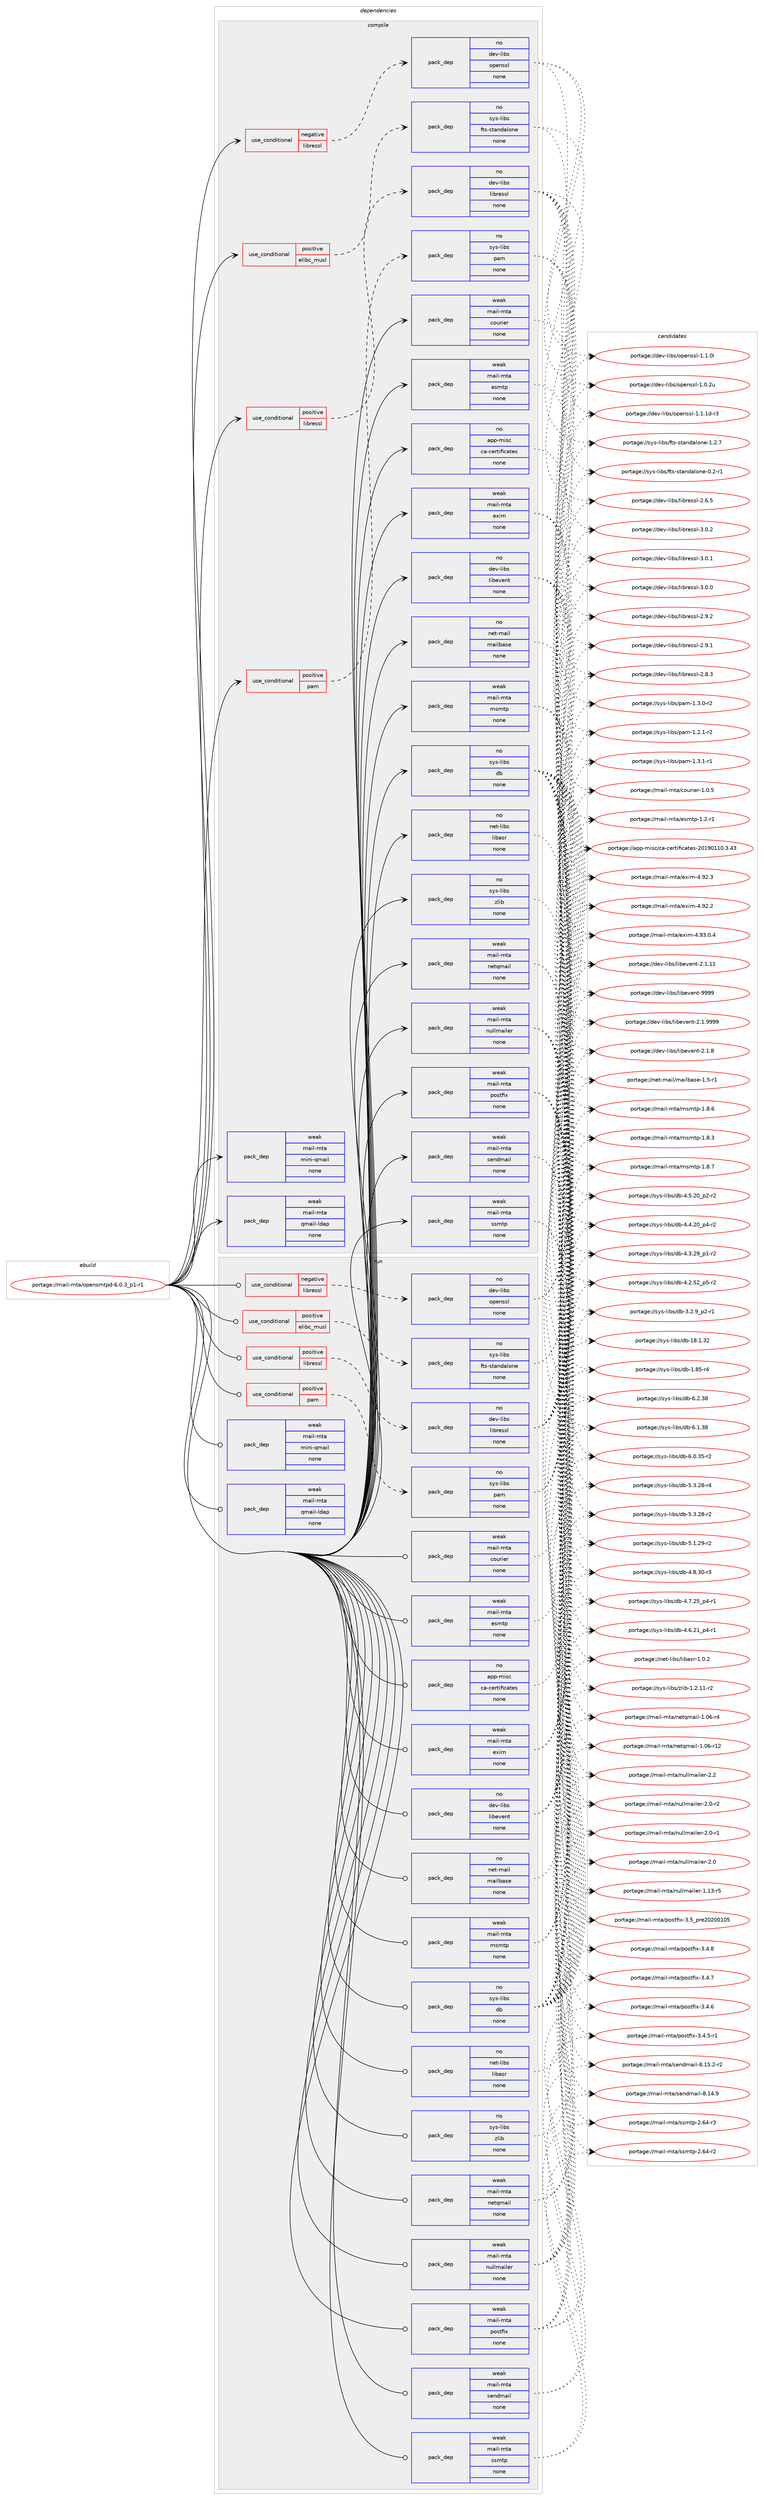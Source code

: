 digraph prolog {

# *************
# Graph options
# *************

newrank=true;
concentrate=true;
compound=true;
graph [rankdir=LR,fontname=Helvetica,fontsize=10,ranksep=1.5];#, ranksep=2.5, nodesep=0.2];
edge  [arrowhead=vee];
node  [fontname=Helvetica,fontsize=10];

# **********
# The ebuild
# **********

subgraph cluster_leftcol {
color=gray;
label=<<i>ebuild</i>>;
id [label="portage://mail-mta/opensmtpd-6.0.3_p1-r1", color=red, width=4, href="../mail-mta/opensmtpd-6.0.3_p1-r1.svg"];
}

# ****************
# The dependencies
# ****************

subgraph cluster_midcol {
color=gray;
label=<<i>dependencies</i>>;
subgraph cluster_compile {
fillcolor="#eeeeee";
style=filled;
label=<<i>compile</i>>;
subgraph cond52926 {
dependency231772 [label=<<TABLE BORDER="0" CELLBORDER="1" CELLSPACING="0" CELLPADDING="4"><TR><TD ROWSPAN="3" CELLPADDING="10">use_conditional</TD></TR><TR><TD>negative</TD></TR><TR><TD>libressl</TD></TR></TABLE>>, shape=none, color=red];
subgraph pack175299 {
dependency231773 [label=<<TABLE BORDER="0" CELLBORDER="1" CELLSPACING="0" CELLPADDING="4" WIDTH="220"><TR><TD ROWSPAN="6" CELLPADDING="30">pack_dep</TD></TR><TR><TD WIDTH="110">no</TD></TR><TR><TD>dev-libs</TD></TR><TR><TD>openssl</TD></TR><TR><TD>none</TD></TR><TR><TD></TD></TR></TABLE>>, shape=none, color=blue];
}
dependency231772:e -> dependency231773:w [weight=20,style="dashed",arrowhead="vee"];
}
id:e -> dependency231772:w [weight=20,style="solid",arrowhead="vee"];
subgraph cond52927 {
dependency231774 [label=<<TABLE BORDER="0" CELLBORDER="1" CELLSPACING="0" CELLPADDING="4"><TR><TD ROWSPAN="3" CELLPADDING="10">use_conditional</TD></TR><TR><TD>positive</TD></TR><TR><TD>elibc_musl</TD></TR></TABLE>>, shape=none, color=red];
subgraph pack175300 {
dependency231775 [label=<<TABLE BORDER="0" CELLBORDER="1" CELLSPACING="0" CELLPADDING="4" WIDTH="220"><TR><TD ROWSPAN="6" CELLPADDING="30">pack_dep</TD></TR><TR><TD WIDTH="110">no</TD></TR><TR><TD>sys-libs</TD></TR><TR><TD>fts-standalone</TD></TR><TR><TD>none</TD></TR><TR><TD></TD></TR></TABLE>>, shape=none, color=blue];
}
dependency231774:e -> dependency231775:w [weight=20,style="dashed",arrowhead="vee"];
}
id:e -> dependency231774:w [weight=20,style="solid",arrowhead="vee"];
subgraph cond52928 {
dependency231776 [label=<<TABLE BORDER="0" CELLBORDER="1" CELLSPACING="0" CELLPADDING="4"><TR><TD ROWSPAN="3" CELLPADDING="10">use_conditional</TD></TR><TR><TD>positive</TD></TR><TR><TD>libressl</TD></TR></TABLE>>, shape=none, color=red];
subgraph pack175301 {
dependency231777 [label=<<TABLE BORDER="0" CELLBORDER="1" CELLSPACING="0" CELLPADDING="4" WIDTH="220"><TR><TD ROWSPAN="6" CELLPADDING="30">pack_dep</TD></TR><TR><TD WIDTH="110">no</TD></TR><TR><TD>dev-libs</TD></TR><TR><TD>libressl</TD></TR><TR><TD>none</TD></TR><TR><TD></TD></TR></TABLE>>, shape=none, color=blue];
}
dependency231776:e -> dependency231777:w [weight=20,style="dashed",arrowhead="vee"];
}
id:e -> dependency231776:w [weight=20,style="solid",arrowhead="vee"];
subgraph cond52929 {
dependency231778 [label=<<TABLE BORDER="0" CELLBORDER="1" CELLSPACING="0" CELLPADDING="4"><TR><TD ROWSPAN="3" CELLPADDING="10">use_conditional</TD></TR><TR><TD>positive</TD></TR><TR><TD>pam</TD></TR></TABLE>>, shape=none, color=red];
subgraph pack175302 {
dependency231779 [label=<<TABLE BORDER="0" CELLBORDER="1" CELLSPACING="0" CELLPADDING="4" WIDTH="220"><TR><TD ROWSPAN="6" CELLPADDING="30">pack_dep</TD></TR><TR><TD WIDTH="110">no</TD></TR><TR><TD>sys-libs</TD></TR><TR><TD>pam</TD></TR><TR><TD>none</TD></TR><TR><TD></TD></TR></TABLE>>, shape=none, color=blue];
}
dependency231778:e -> dependency231779:w [weight=20,style="dashed",arrowhead="vee"];
}
id:e -> dependency231778:w [weight=20,style="solid",arrowhead="vee"];
subgraph pack175303 {
dependency231780 [label=<<TABLE BORDER="0" CELLBORDER="1" CELLSPACING="0" CELLPADDING="4" WIDTH="220"><TR><TD ROWSPAN="6" CELLPADDING="30">pack_dep</TD></TR><TR><TD WIDTH="110">no</TD></TR><TR><TD>app-misc</TD></TR><TR><TD>ca-certificates</TD></TR><TR><TD>none</TD></TR><TR><TD></TD></TR></TABLE>>, shape=none, color=blue];
}
id:e -> dependency231780:w [weight=20,style="solid",arrowhead="vee"];
subgraph pack175304 {
dependency231781 [label=<<TABLE BORDER="0" CELLBORDER="1" CELLSPACING="0" CELLPADDING="4" WIDTH="220"><TR><TD ROWSPAN="6" CELLPADDING="30">pack_dep</TD></TR><TR><TD WIDTH="110">no</TD></TR><TR><TD>dev-libs</TD></TR><TR><TD>libevent</TD></TR><TR><TD>none</TD></TR><TR><TD></TD></TR></TABLE>>, shape=none, color=blue];
}
id:e -> dependency231781:w [weight=20,style="solid",arrowhead="vee"];
subgraph pack175305 {
dependency231782 [label=<<TABLE BORDER="0" CELLBORDER="1" CELLSPACING="0" CELLPADDING="4" WIDTH="220"><TR><TD ROWSPAN="6" CELLPADDING="30">pack_dep</TD></TR><TR><TD WIDTH="110">no</TD></TR><TR><TD>net-libs</TD></TR><TR><TD>libasr</TD></TR><TR><TD>none</TD></TR><TR><TD></TD></TR></TABLE>>, shape=none, color=blue];
}
id:e -> dependency231782:w [weight=20,style="solid",arrowhead="vee"];
subgraph pack175306 {
dependency231783 [label=<<TABLE BORDER="0" CELLBORDER="1" CELLSPACING="0" CELLPADDING="4" WIDTH="220"><TR><TD ROWSPAN="6" CELLPADDING="30">pack_dep</TD></TR><TR><TD WIDTH="110">no</TD></TR><TR><TD>net-mail</TD></TR><TR><TD>mailbase</TD></TR><TR><TD>none</TD></TR><TR><TD></TD></TR></TABLE>>, shape=none, color=blue];
}
id:e -> dependency231783:w [weight=20,style="solid",arrowhead="vee"];
subgraph pack175307 {
dependency231784 [label=<<TABLE BORDER="0" CELLBORDER="1" CELLSPACING="0" CELLPADDING="4" WIDTH="220"><TR><TD ROWSPAN="6" CELLPADDING="30">pack_dep</TD></TR><TR><TD WIDTH="110">no</TD></TR><TR><TD>sys-libs</TD></TR><TR><TD>db</TD></TR><TR><TD>none</TD></TR><TR><TD></TD></TR></TABLE>>, shape=none, color=blue];
}
id:e -> dependency231784:w [weight=20,style="solid",arrowhead="vee"];
subgraph pack175308 {
dependency231785 [label=<<TABLE BORDER="0" CELLBORDER="1" CELLSPACING="0" CELLPADDING="4" WIDTH="220"><TR><TD ROWSPAN="6" CELLPADDING="30">pack_dep</TD></TR><TR><TD WIDTH="110">no</TD></TR><TR><TD>sys-libs</TD></TR><TR><TD>zlib</TD></TR><TR><TD>none</TD></TR><TR><TD></TD></TR></TABLE>>, shape=none, color=blue];
}
id:e -> dependency231785:w [weight=20,style="solid",arrowhead="vee"];
subgraph pack175309 {
dependency231786 [label=<<TABLE BORDER="0" CELLBORDER="1" CELLSPACING="0" CELLPADDING="4" WIDTH="220"><TR><TD ROWSPAN="6" CELLPADDING="30">pack_dep</TD></TR><TR><TD WIDTH="110">weak</TD></TR><TR><TD>mail-mta</TD></TR><TR><TD>courier</TD></TR><TR><TD>none</TD></TR><TR><TD></TD></TR></TABLE>>, shape=none, color=blue];
}
id:e -> dependency231786:w [weight=20,style="solid",arrowhead="vee"];
subgraph pack175310 {
dependency231787 [label=<<TABLE BORDER="0" CELLBORDER="1" CELLSPACING="0" CELLPADDING="4" WIDTH="220"><TR><TD ROWSPAN="6" CELLPADDING="30">pack_dep</TD></TR><TR><TD WIDTH="110">weak</TD></TR><TR><TD>mail-mta</TD></TR><TR><TD>esmtp</TD></TR><TR><TD>none</TD></TR><TR><TD></TD></TR></TABLE>>, shape=none, color=blue];
}
id:e -> dependency231787:w [weight=20,style="solid",arrowhead="vee"];
subgraph pack175311 {
dependency231788 [label=<<TABLE BORDER="0" CELLBORDER="1" CELLSPACING="0" CELLPADDING="4" WIDTH="220"><TR><TD ROWSPAN="6" CELLPADDING="30">pack_dep</TD></TR><TR><TD WIDTH="110">weak</TD></TR><TR><TD>mail-mta</TD></TR><TR><TD>exim</TD></TR><TR><TD>none</TD></TR><TR><TD></TD></TR></TABLE>>, shape=none, color=blue];
}
id:e -> dependency231788:w [weight=20,style="solid",arrowhead="vee"];
subgraph pack175312 {
dependency231789 [label=<<TABLE BORDER="0" CELLBORDER="1" CELLSPACING="0" CELLPADDING="4" WIDTH="220"><TR><TD ROWSPAN="6" CELLPADDING="30">pack_dep</TD></TR><TR><TD WIDTH="110">weak</TD></TR><TR><TD>mail-mta</TD></TR><TR><TD>mini-qmail</TD></TR><TR><TD>none</TD></TR><TR><TD></TD></TR></TABLE>>, shape=none, color=blue];
}
id:e -> dependency231789:w [weight=20,style="solid",arrowhead="vee"];
subgraph pack175313 {
dependency231790 [label=<<TABLE BORDER="0" CELLBORDER="1" CELLSPACING="0" CELLPADDING="4" WIDTH="220"><TR><TD ROWSPAN="6" CELLPADDING="30">pack_dep</TD></TR><TR><TD WIDTH="110">weak</TD></TR><TR><TD>mail-mta</TD></TR><TR><TD>msmtp</TD></TR><TR><TD>none</TD></TR><TR><TD></TD></TR></TABLE>>, shape=none, color=blue];
}
id:e -> dependency231790:w [weight=20,style="solid",arrowhead="vee"];
subgraph pack175314 {
dependency231791 [label=<<TABLE BORDER="0" CELLBORDER="1" CELLSPACING="0" CELLPADDING="4" WIDTH="220"><TR><TD ROWSPAN="6" CELLPADDING="30">pack_dep</TD></TR><TR><TD WIDTH="110">weak</TD></TR><TR><TD>mail-mta</TD></TR><TR><TD>netqmail</TD></TR><TR><TD>none</TD></TR><TR><TD></TD></TR></TABLE>>, shape=none, color=blue];
}
id:e -> dependency231791:w [weight=20,style="solid",arrowhead="vee"];
subgraph pack175315 {
dependency231792 [label=<<TABLE BORDER="0" CELLBORDER="1" CELLSPACING="0" CELLPADDING="4" WIDTH="220"><TR><TD ROWSPAN="6" CELLPADDING="30">pack_dep</TD></TR><TR><TD WIDTH="110">weak</TD></TR><TR><TD>mail-mta</TD></TR><TR><TD>nullmailer</TD></TR><TR><TD>none</TD></TR><TR><TD></TD></TR></TABLE>>, shape=none, color=blue];
}
id:e -> dependency231792:w [weight=20,style="solid",arrowhead="vee"];
subgraph pack175316 {
dependency231793 [label=<<TABLE BORDER="0" CELLBORDER="1" CELLSPACING="0" CELLPADDING="4" WIDTH="220"><TR><TD ROWSPAN="6" CELLPADDING="30">pack_dep</TD></TR><TR><TD WIDTH="110">weak</TD></TR><TR><TD>mail-mta</TD></TR><TR><TD>postfix</TD></TR><TR><TD>none</TD></TR><TR><TD></TD></TR></TABLE>>, shape=none, color=blue];
}
id:e -> dependency231793:w [weight=20,style="solid",arrowhead="vee"];
subgraph pack175317 {
dependency231794 [label=<<TABLE BORDER="0" CELLBORDER="1" CELLSPACING="0" CELLPADDING="4" WIDTH="220"><TR><TD ROWSPAN="6" CELLPADDING="30">pack_dep</TD></TR><TR><TD WIDTH="110">weak</TD></TR><TR><TD>mail-mta</TD></TR><TR><TD>qmail-ldap</TD></TR><TR><TD>none</TD></TR><TR><TD></TD></TR></TABLE>>, shape=none, color=blue];
}
id:e -> dependency231794:w [weight=20,style="solid",arrowhead="vee"];
subgraph pack175318 {
dependency231795 [label=<<TABLE BORDER="0" CELLBORDER="1" CELLSPACING="0" CELLPADDING="4" WIDTH="220"><TR><TD ROWSPAN="6" CELLPADDING="30">pack_dep</TD></TR><TR><TD WIDTH="110">weak</TD></TR><TR><TD>mail-mta</TD></TR><TR><TD>sendmail</TD></TR><TR><TD>none</TD></TR><TR><TD></TD></TR></TABLE>>, shape=none, color=blue];
}
id:e -> dependency231795:w [weight=20,style="solid",arrowhead="vee"];
subgraph pack175319 {
dependency231796 [label=<<TABLE BORDER="0" CELLBORDER="1" CELLSPACING="0" CELLPADDING="4" WIDTH="220"><TR><TD ROWSPAN="6" CELLPADDING="30">pack_dep</TD></TR><TR><TD WIDTH="110">weak</TD></TR><TR><TD>mail-mta</TD></TR><TR><TD>ssmtp</TD></TR><TR><TD>none</TD></TR><TR><TD></TD></TR></TABLE>>, shape=none, color=blue];
}
id:e -> dependency231796:w [weight=20,style="solid",arrowhead="vee"];
}
subgraph cluster_compileandrun {
fillcolor="#eeeeee";
style=filled;
label=<<i>compile and run</i>>;
}
subgraph cluster_run {
fillcolor="#eeeeee";
style=filled;
label=<<i>run</i>>;
subgraph cond52930 {
dependency231797 [label=<<TABLE BORDER="0" CELLBORDER="1" CELLSPACING="0" CELLPADDING="4"><TR><TD ROWSPAN="3" CELLPADDING="10">use_conditional</TD></TR><TR><TD>negative</TD></TR><TR><TD>libressl</TD></TR></TABLE>>, shape=none, color=red];
subgraph pack175320 {
dependency231798 [label=<<TABLE BORDER="0" CELLBORDER="1" CELLSPACING="0" CELLPADDING="4" WIDTH="220"><TR><TD ROWSPAN="6" CELLPADDING="30">pack_dep</TD></TR><TR><TD WIDTH="110">no</TD></TR><TR><TD>dev-libs</TD></TR><TR><TD>openssl</TD></TR><TR><TD>none</TD></TR><TR><TD></TD></TR></TABLE>>, shape=none, color=blue];
}
dependency231797:e -> dependency231798:w [weight=20,style="dashed",arrowhead="vee"];
}
id:e -> dependency231797:w [weight=20,style="solid",arrowhead="odot"];
subgraph cond52931 {
dependency231799 [label=<<TABLE BORDER="0" CELLBORDER="1" CELLSPACING="0" CELLPADDING="4"><TR><TD ROWSPAN="3" CELLPADDING="10">use_conditional</TD></TR><TR><TD>positive</TD></TR><TR><TD>elibc_musl</TD></TR></TABLE>>, shape=none, color=red];
subgraph pack175321 {
dependency231800 [label=<<TABLE BORDER="0" CELLBORDER="1" CELLSPACING="0" CELLPADDING="4" WIDTH="220"><TR><TD ROWSPAN="6" CELLPADDING="30">pack_dep</TD></TR><TR><TD WIDTH="110">no</TD></TR><TR><TD>sys-libs</TD></TR><TR><TD>fts-standalone</TD></TR><TR><TD>none</TD></TR><TR><TD></TD></TR></TABLE>>, shape=none, color=blue];
}
dependency231799:e -> dependency231800:w [weight=20,style="dashed",arrowhead="vee"];
}
id:e -> dependency231799:w [weight=20,style="solid",arrowhead="odot"];
subgraph cond52932 {
dependency231801 [label=<<TABLE BORDER="0" CELLBORDER="1" CELLSPACING="0" CELLPADDING="4"><TR><TD ROWSPAN="3" CELLPADDING="10">use_conditional</TD></TR><TR><TD>positive</TD></TR><TR><TD>libressl</TD></TR></TABLE>>, shape=none, color=red];
subgraph pack175322 {
dependency231802 [label=<<TABLE BORDER="0" CELLBORDER="1" CELLSPACING="0" CELLPADDING="4" WIDTH="220"><TR><TD ROWSPAN="6" CELLPADDING="30">pack_dep</TD></TR><TR><TD WIDTH="110">no</TD></TR><TR><TD>dev-libs</TD></TR><TR><TD>libressl</TD></TR><TR><TD>none</TD></TR><TR><TD></TD></TR></TABLE>>, shape=none, color=blue];
}
dependency231801:e -> dependency231802:w [weight=20,style="dashed",arrowhead="vee"];
}
id:e -> dependency231801:w [weight=20,style="solid",arrowhead="odot"];
subgraph cond52933 {
dependency231803 [label=<<TABLE BORDER="0" CELLBORDER="1" CELLSPACING="0" CELLPADDING="4"><TR><TD ROWSPAN="3" CELLPADDING="10">use_conditional</TD></TR><TR><TD>positive</TD></TR><TR><TD>pam</TD></TR></TABLE>>, shape=none, color=red];
subgraph pack175323 {
dependency231804 [label=<<TABLE BORDER="0" CELLBORDER="1" CELLSPACING="0" CELLPADDING="4" WIDTH="220"><TR><TD ROWSPAN="6" CELLPADDING="30">pack_dep</TD></TR><TR><TD WIDTH="110">no</TD></TR><TR><TD>sys-libs</TD></TR><TR><TD>pam</TD></TR><TR><TD>none</TD></TR><TR><TD></TD></TR></TABLE>>, shape=none, color=blue];
}
dependency231803:e -> dependency231804:w [weight=20,style="dashed",arrowhead="vee"];
}
id:e -> dependency231803:w [weight=20,style="solid",arrowhead="odot"];
subgraph pack175324 {
dependency231805 [label=<<TABLE BORDER="0" CELLBORDER="1" CELLSPACING="0" CELLPADDING="4" WIDTH="220"><TR><TD ROWSPAN="6" CELLPADDING="30">pack_dep</TD></TR><TR><TD WIDTH="110">no</TD></TR><TR><TD>app-misc</TD></TR><TR><TD>ca-certificates</TD></TR><TR><TD>none</TD></TR><TR><TD></TD></TR></TABLE>>, shape=none, color=blue];
}
id:e -> dependency231805:w [weight=20,style="solid",arrowhead="odot"];
subgraph pack175325 {
dependency231806 [label=<<TABLE BORDER="0" CELLBORDER="1" CELLSPACING="0" CELLPADDING="4" WIDTH="220"><TR><TD ROWSPAN="6" CELLPADDING="30">pack_dep</TD></TR><TR><TD WIDTH="110">no</TD></TR><TR><TD>dev-libs</TD></TR><TR><TD>libevent</TD></TR><TR><TD>none</TD></TR><TR><TD></TD></TR></TABLE>>, shape=none, color=blue];
}
id:e -> dependency231806:w [weight=20,style="solid",arrowhead="odot"];
subgraph pack175326 {
dependency231807 [label=<<TABLE BORDER="0" CELLBORDER="1" CELLSPACING="0" CELLPADDING="4" WIDTH="220"><TR><TD ROWSPAN="6" CELLPADDING="30">pack_dep</TD></TR><TR><TD WIDTH="110">no</TD></TR><TR><TD>net-libs</TD></TR><TR><TD>libasr</TD></TR><TR><TD>none</TD></TR><TR><TD></TD></TR></TABLE>>, shape=none, color=blue];
}
id:e -> dependency231807:w [weight=20,style="solid",arrowhead="odot"];
subgraph pack175327 {
dependency231808 [label=<<TABLE BORDER="0" CELLBORDER="1" CELLSPACING="0" CELLPADDING="4" WIDTH="220"><TR><TD ROWSPAN="6" CELLPADDING="30">pack_dep</TD></TR><TR><TD WIDTH="110">no</TD></TR><TR><TD>net-mail</TD></TR><TR><TD>mailbase</TD></TR><TR><TD>none</TD></TR><TR><TD></TD></TR></TABLE>>, shape=none, color=blue];
}
id:e -> dependency231808:w [weight=20,style="solid",arrowhead="odot"];
subgraph pack175328 {
dependency231809 [label=<<TABLE BORDER="0" CELLBORDER="1" CELLSPACING="0" CELLPADDING="4" WIDTH="220"><TR><TD ROWSPAN="6" CELLPADDING="30">pack_dep</TD></TR><TR><TD WIDTH="110">no</TD></TR><TR><TD>sys-libs</TD></TR><TR><TD>db</TD></TR><TR><TD>none</TD></TR><TR><TD></TD></TR></TABLE>>, shape=none, color=blue];
}
id:e -> dependency231809:w [weight=20,style="solid",arrowhead="odot"];
subgraph pack175329 {
dependency231810 [label=<<TABLE BORDER="0" CELLBORDER="1" CELLSPACING="0" CELLPADDING="4" WIDTH="220"><TR><TD ROWSPAN="6" CELLPADDING="30">pack_dep</TD></TR><TR><TD WIDTH="110">no</TD></TR><TR><TD>sys-libs</TD></TR><TR><TD>zlib</TD></TR><TR><TD>none</TD></TR><TR><TD></TD></TR></TABLE>>, shape=none, color=blue];
}
id:e -> dependency231810:w [weight=20,style="solid",arrowhead="odot"];
subgraph pack175330 {
dependency231811 [label=<<TABLE BORDER="0" CELLBORDER="1" CELLSPACING="0" CELLPADDING="4" WIDTH="220"><TR><TD ROWSPAN="6" CELLPADDING="30">pack_dep</TD></TR><TR><TD WIDTH="110">weak</TD></TR><TR><TD>mail-mta</TD></TR><TR><TD>courier</TD></TR><TR><TD>none</TD></TR><TR><TD></TD></TR></TABLE>>, shape=none, color=blue];
}
id:e -> dependency231811:w [weight=20,style="solid",arrowhead="odot"];
subgraph pack175331 {
dependency231812 [label=<<TABLE BORDER="0" CELLBORDER="1" CELLSPACING="0" CELLPADDING="4" WIDTH="220"><TR><TD ROWSPAN="6" CELLPADDING="30">pack_dep</TD></TR><TR><TD WIDTH="110">weak</TD></TR><TR><TD>mail-mta</TD></TR><TR><TD>esmtp</TD></TR><TR><TD>none</TD></TR><TR><TD></TD></TR></TABLE>>, shape=none, color=blue];
}
id:e -> dependency231812:w [weight=20,style="solid",arrowhead="odot"];
subgraph pack175332 {
dependency231813 [label=<<TABLE BORDER="0" CELLBORDER="1" CELLSPACING="0" CELLPADDING="4" WIDTH="220"><TR><TD ROWSPAN="6" CELLPADDING="30">pack_dep</TD></TR><TR><TD WIDTH="110">weak</TD></TR><TR><TD>mail-mta</TD></TR><TR><TD>exim</TD></TR><TR><TD>none</TD></TR><TR><TD></TD></TR></TABLE>>, shape=none, color=blue];
}
id:e -> dependency231813:w [weight=20,style="solid",arrowhead="odot"];
subgraph pack175333 {
dependency231814 [label=<<TABLE BORDER="0" CELLBORDER="1" CELLSPACING="0" CELLPADDING="4" WIDTH="220"><TR><TD ROWSPAN="6" CELLPADDING="30">pack_dep</TD></TR><TR><TD WIDTH="110">weak</TD></TR><TR><TD>mail-mta</TD></TR><TR><TD>mini-qmail</TD></TR><TR><TD>none</TD></TR><TR><TD></TD></TR></TABLE>>, shape=none, color=blue];
}
id:e -> dependency231814:w [weight=20,style="solid",arrowhead="odot"];
subgraph pack175334 {
dependency231815 [label=<<TABLE BORDER="0" CELLBORDER="1" CELLSPACING="0" CELLPADDING="4" WIDTH="220"><TR><TD ROWSPAN="6" CELLPADDING="30">pack_dep</TD></TR><TR><TD WIDTH="110">weak</TD></TR><TR><TD>mail-mta</TD></TR><TR><TD>msmtp</TD></TR><TR><TD>none</TD></TR><TR><TD></TD></TR></TABLE>>, shape=none, color=blue];
}
id:e -> dependency231815:w [weight=20,style="solid",arrowhead="odot"];
subgraph pack175335 {
dependency231816 [label=<<TABLE BORDER="0" CELLBORDER="1" CELLSPACING="0" CELLPADDING="4" WIDTH="220"><TR><TD ROWSPAN="6" CELLPADDING="30">pack_dep</TD></TR><TR><TD WIDTH="110">weak</TD></TR><TR><TD>mail-mta</TD></TR><TR><TD>netqmail</TD></TR><TR><TD>none</TD></TR><TR><TD></TD></TR></TABLE>>, shape=none, color=blue];
}
id:e -> dependency231816:w [weight=20,style="solid",arrowhead="odot"];
subgraph pack175336 {
dependency231817 [label=<<TABLE BORDER="0" CELLBORDER="1" CELLSPACING="0" CELLPADDING="4" WIDTH="220"><TR><TD ROWSPAN="6" CELLPADDING="30">pack_dep</TD></TR><TR><TD WIDTH="110">weak</TD></TR><TR><TD>mail-mta</TD></TR><TR><TD>nullmailer</TD></TR><TR><TD>none</TD></TR><TR><TD></TD></TR></TABLE>>, shape=none, color=blue];
}
id:e -> dependency231817:w [weight=20,style="solid",arrowhead="odot"];
subgraph pack175337 {
dependency231818 [label=<<TABLE BORDER="0" CELLBORDER="1" CELLSPACING="0" CELLPADDING="4" WIDTH="220"><TR><TD ROWSPAN="6" CELLPADDING="30">pack_dep</TD></TR><TR><TD WIDTH="110">weak</TD></TR><TR><TD>mail-mta</TD></TR><TR><TD>postfix</TD></TR><TR><TD>none</TD></TR><TR><TD></TD></TR></TABLE>>, shape=none, color=blue];
}
id:e -> dependency231818:w [weight=20,style="solid",arrowhead="odot"];
subgraph pack175338 {
dependency231819 [label=<<TABLE BORDER="0" CELLBORDER="1" CELLSPACING="0" CELLPADDING="4" WIDTH="220"><TR><TD ROWSPAN="6" CELLPADDING="30">pack_dep</TD></TR><TR><TD WIDTH="110">weak</TD></TR><TR><TD>mail-mta</TD></TR><TR><TD>qmail-ldap</TD></TR><TR><TD>none</TD></TR><TR><TD></TD></TR></TABLE>>, shape=none, color=blue];
}
id:e -> dependency231819:w [weight=20,style="solid",arrowhead="odot"];
subgraph pack175339 {
dependency231820 [label=<<TABLE BORDER="0" CELLBORDER="1" CELLSPACING="0" CELLPADDING="4" WIDTH="220"><TR><TD ROWSPAN="6" CELLPADDING="30">pack_dep</TD></TR><TR><TD WIDTH="110">weak</TD></TR><TR><TD>mail-mta</TD></TR><TR><TD>sendmail</TD></TR><TR><TD>none</TD></TR><TR><TD></TD></TR></TABLE>>, shape=none, color=blue];
}
id:e -> dependency231820:w [weight=20,style="solid",arrowhead="odot"];
subgraph pack175340 {
dependency231821 [label=<<TABLE BORDER="0" CELLBORDER="1" CELLSPACING="0" CELLPADDING="4" WIDTH="220"><TR><TD ROWSPAN="6" CELLPADDING="30">pack_dep</TD></TR><TR><TD WIDTH="110">weak</TD></TR><TR><TD>mail-mta</TD></TR><TR><TD>ssmtp</TD></TR><TR><TD>none</TD></TR><TR><TD></TD></TR></TABLE>>, shape=none, color=blue];
}
id:e -> dependency231821:w [weight=20,style="solid",arrowhead="odot"];
}
}

# **************
# The candidates
# **************

subgraph cluster_choices {
rank=same;
color=gray;
label=<<i>candidates</i>>;

subgraph choice175299 {
color=black;
nodesep=1;
choice1001011184510810598115471111121011101151151084549464946491004511451 [label="portage://dev-libs/openssl-1.1.1d-r3", color=red, width=4,href="../dev-libs/openssl-1.1.1d-r3.svg"];
choice100101118451081059811547111112101110115115108454946494648108 [label="portage://dev-libs/openssl-1.1.0l", color=red, width=4,href="../dev-libs/openssl-1.1.0l.svg"];
choice100101118451081059811547111112101110115115108454946484650117 [label="portage://dev-libs/openssl-1.0.2u", color=red, width=4,href="../dev-libs/openssl-1.0.2u.svg"];
dependency231773:e -> choice1001011184510810598115471111121011101151151084549464946491004511451:w [style=dotted,weight="100"];
dependency231773:e -> choice100101118451081059811547111112101110115115108454946494648108:w [style=dotted,weight="100"];
dependency231773:e -> choice100101118451081059811547111112101110115115108454946484650117:w [style=dotted,weight="100"];
}
subgraph choice175300 {
color=black;
nodesep=1;
choice115121115451081059811547102116115451151169711010097108111110101454946504655 [label="portage://sys-libs/fts-standalone-1.2.7", color=red, width=4,href="../sys-libs/fts-standalone-1.2.7.svg"];
choice115121115451081059811547102116115451151169711010097108111110101454846504511449 [label="portage://sys-libs/fts-standalone-0.2-r1", color=red, width=4,href="../sys-libs/fts-standalone-0.2-r1.svg"];
dependency231775:e -> choice115121115451081059811547102116115451151169711010097108111110101454946504655:w [style=dotted,weight="100"];
dependency231775:e -> choice115121115451081059811547102116115451151169711010097108111110101454846504511449:w [style=dotted,weight="100"];
}
subgraph choice175301 {
color=black;
nodesep=1;
choice10010111845108105981154710810598114101115115108455146484650 [label="portage://dev-libs/libressl-3.0.2", color=red, width=4,href="../dev-libs/libressl-3.0.2.svg"];
choice10010111845108105981154710810598114101115115108455146484649 [label="portage://dev-libs/libressl-3.0.1", color=red, width=4,href="../dev-libs/libressl-3.0.1.svg"];
choice10010111845108105981154710810598114101115115108455146484648 [label="portage://dev-libs/libressl-3.0.0", color=red, width=4,href="../dev-libs/libressl-3.0.0.svg"];
choice10010111845108105981154710810598114101115115108455046574650 [label="portage://dev-libs/libressl-2.9.2", color=red, width=4,href="../dev-libs/libressl-2.9.2.svg"];
choice10010111845108105981154710810598114101115115108455046574649 [label="portage://dev-libs/libressl-2.9.1", color=red, width=4,href="../dev-libs/libressl-2.9.1.svg"];
choice10010111845108105981154710810598114101115115108455046564651 [label="portage://dev-libs/libressl-2.8.3", color=red, width=4,href="../dev-libs/libressl-2.8.3.svg"];
choice10010111845108105981154710810598114101115115108455046544653 [label="portage://dev-libs/libressl-2.6.5", color=red, width=4,href="../dev-libs/libressl-2.6.5.svg"];
dependency231777:e -> choice10010111845108105981154710810598114101115115108455146484650:w [style=dotted,weight="100"];
dependency231777:e -> choice10010111845108105981154710810598114101115115108455146484649:w [style=dotted,weight="100"];
dependency231777:e -> choice10010111845108105981154710810598114101115115108455146484648:w [style=dotted,weight="100"];
dependency231777:e -> choice10010111845108105981154710810598114101115115108455046574650:w [style=dotted,weight="100"];
dependency231777:e -> choice10010111845108105981154710810598114101115115108455046574649:w [style=dotted,weight="100"];
dependency231777:e -> choice10010111845108105981154710810598114101115115108455046564651:w [style=dotted,weight="100"];
dependency231777:e -> choice10010111845108105981154710810598114101115115108455046544653:w [style=dotted,weight="100"];
}
subgraph choice175302 {
color=black;
nodesep=1;
choice115121115451081059811547112971094549465146494511449 [label="portage://sys-libs/pam-1.3.1-r1", color=red, width=4,href="../sys-libs/pam-1.3.1-r1.svg"];
choice115121115451081059811547112971094549465146484511450 [label="portage://sys-libs/pam-1.3.0-r2", color=red, width=4,href="../sys-libs/pam-1.3.0-r2.svg"];
choice115121115451081059811547112971094549465046494511450 [label="portage://sys-libs/pam-1.2.1-r2", color=red, width=4,href="../sys-libs/pam-1.2.1-r2.svg"];
dependency231779:e -> choice115121115451081059811547112971094549465146494511449:w [style=dotted,weight="100"];
dependency231779:e -> choice115121115451081059811547112971094549465146484511450:w [style=dotted,weight="100"];
dependency231779:e -> choice115121115451081059811547112971094549465046494511450:w [style=dotted,weight="100"];
}
subgraph choice175303 {
color=black;
nodesep=1;
choice971121124510910511599479997459910111411610510210599971161011154550484957484949484651465251 [label="portage://app-misc/ca-certificates-20190110.3.43", color=red, width=4,href="../app-misc/ca-certificates-20190110.3.43.svg"];
dependency231780:e -> choice971121124510910511599479997459910111411610510210599971161011154550484957484949484651465251:w [style=dotted,weight="100"];
}
subgraph choice175304 {
color=black;
nodesep=1;
choice100101118451081059811547108105981011181011101164557575757 [label="portage://dev-libs/libevent-9999", color=red, width=4,href="../dev-libs/libevent-9999.svg"];
choice10010111845108105981154710810598101118101110116455046494657575757 [label="portage://dev-libs/libevent-2.1.9999", color=red, width=4,href="../dev-libs/libevent-2.1.9999.svg"];
choice10010111845108105981154710810598101118101110116455046494656 [label="portage://dev-libs/libevent-2.1.8", color=red, width=4,href="../dev-libs/libevent-2.1.8.svg"];
choice1001011184510810598115471081059810111810111011645504649464949 [label="portage://dev-libs/libevent-2.1.11", color=red, width=4,href="../dev-libs/libevent-2.1.11.svg"];
dependency231781:e -> choice100101118451081059811547108105981011181011101164557575757:w [style=dotted,weight="100"];
dependency231781:e -> choice10010111845108105981154710810598101118101110116455046494657575757:w [style=dotted,weight="100"];
dependency231781:e -> choice10010111845108105981154710810598101118101110116455046494656:w [style=dotted,weight="100"];
dependency231781:e -> choice1001011184510810598115471081059810111810111011645504649464949:w [style=dotted,weight="100"];
}
subgraph choice175305 {
color=black;
nodesep=1;
choice1101011164510810598115471081059897115114454946484650 [label="portage://net-libs/libasr-1.0.2", color=red, width=4,href="../net-libs/libasr-1.0.2.svg"];
dependency231782:e -> choice1101011164510810598115471081059897115114454946484650:w [style=dotted,weight="100"];
}
subgraph choice175306 {
color=black;
nodesep=1;
choice110101116451099710510847109971051089897115101454946534511449 [label="portage://net-mail/mailbase-1.5-r1", color=red, width=4,href="../net-mail/mailbase-1.5-r1.svg"];
dependency231783:e -> choice110101116451099710510847109971051089897115101454946534511449:w [style=dotted,weight="100"];
}
subgraph choice175307 {
color=black;
nodesep=1;
choice1151211154510810598115471009845544650465156 [label="portage://sys-libs/db-6.2.38", color=red, width=4,href="../sys-libs/db-6.2.38.svg"];
choice1151211154510810598115471009845544649465156 [label="portage://sys-libs/db-6.1.38", color=red, width=4,href="../sys-libs/db-6.1.38.svg"];
choice11512111545108105981154710098455446484651534511450 [label="portage://sys-libs/db-6.0.35-r2", color=red, width=4,href="../sys-libs/db-6.0.35-r2.svg"];
choice11512111545108105981154710098455346514650564511452 [label="portage://sys-libs/db-5.3.28-r4", color=red, width=4,href="../sys-libs/db-5.3.28-r4.svg"];
choice11512111545108105981154710098455346514650564511450 [label="portage://sys-libs/db-5.3.28-r2", color=red, width=4,href="../sys-libs/db-5.3.28-r2.svg"];
choice11512111545108105981154710098455346494650574511450 [label="portage://sys-libs/db-5.1.29-r2", color=red, width=4,href="../sys-libs/db-5.1.29-r2.svg"];
choice11512111545108105981154710098455246564651484511451 [label="portage://sys-libs/db-4.8.30-r3", color=red, width=4,href="../sys-libs/db-4.8.30-r3.svg"];
choice115121115451081059811547100984552465546505395112524511449 [label="portage://sys-libs/db-4.7.25_p4-r1", color=red, width=4,href="../sys-libs/db-4.7.25_p4-r1.svg"];
choice115121115451081059811547100984552465446504995112524511449 [label="portage://sys-libs/db-4.6.21_p4-r1", color=red, width=4,href="../sys-libs/db-4.6.21_p4-r1.svg"];
choice115121115451081059811547100984552465346504895112504511450 [label="portage://sys-libs/db-4.5.20_p2-r2", color=red, width=4,href="../sys-libs/db-4.5.20_p2-r2.svg"];
choice115121115451081059811547100984552465246504895112524511450 [label="portage://sys-libs/db-4.4.20_p4-r2", color=red, width=4,href="../sys-libs/db-4.4.20_p4-r2.svg"];
choice115121115451081059811547100984552465146505795112494511450 [label="portage://sys-libs/db-4.3.29_p1-r2", color=red, width=4,href="../sys-libs/db-4.3.29_p1-r2.svg"];
choice115121115451081059811547100984552465046535095112534511450 [label="portage://sys-libs/db-4.2.52_p5-r2", color=red, width=4,href="../sys-libs/db-4.2.52_p5-r2.svg"];
choice1151211154510810598115471009845514650465795112504511449 [label="portage://sys-libs/db-3.2.9_p2-r1", color=red, width=4,href="../sys-libs/db-3.2.9_p2-r1.svg"];
choice115121115451081059811547100984549564649465150 [label="portage://sys-libs/db-18.1.32", color=red, width=4,href="../sys-libs/db-18.1.32.svg"];
choice1151211154510810598115471009845494656534511452 [label="portage://sys-libs/db-1.85-r4", color=red, width=4,href="../sys-libs/db-1.85-r4.svg"];
dependency231784:e -> choice1151211154510810598115471009845544650465156:w [style=dotted,weight="100"];
dependency231784:e -> choice1151211154510810598115471009845544649465156:w [style=dotted,weight="100"];
dependency231784:e -> choice11512111545108105981154710098455446484651534511450:w [style=dotted,weight="100"];
dependency231784:e -> choice11512111545108105981154710098455346514650564511452:w [style=dotted,weight="100"];
dependency231784:e -> choice11512111545108105981154710098455346514650564511450:w [style=dotted,weight="100"];
dependency231784:e -> choice11512111545108105981154710098455346494650574511450:w [style=dotted,weight="100"];
dependency231784:e -> choice11512111545108105981154710098455246564651484511451:w [style=dotted,weight="100"];
dependency231784:e -> choice115121115451081059811547100984552465546505395112524511449:w [style=dotted,weight="100"];
dependency231784:e -> choice115121115451081059811547100984552465446504995112524511449:w [style=dotted,weight="100"];
dependency231784:e -> choice115121115451081059811547100984552465346504895112504511450:w [style=dotted,weight="100"];
dependency231784:e -> choice115121115451081059811547100984552465246504895112524511450:w [style=dotted,weight="100"];
dependency231784:e -> choice115121115451081059811547100984552465146505795112494511450:w [style=dotted,weight="100"];
dependency231784:e -> choice115121115451081059811547100984552465046535095112534511450:w [style=dotted,weight="100"];
dependency231784:e -> choice1151211154510810598115471009845514650465795112504511449:w [style=dotted,weight="100"];
dependency231784:e -> choice115121115451081059811547100984549564649465150:w [style=dotted,weight="100"];
dependency231784:e -> choice1151211154510810598115471009845494656534511452:w [style=dotted,weight="100"];
}
subgraph choice175308 {
color=black;
nodesep=1;
choice11512111545108105981154712210810598454946504649494511450 [label="portage://sys-libs/zlib-1.2.11-r2", color=red, width=4,href="../sys-libs/zlib-1.2.11-r2.svg"];
dependency231785:e -> choice11512111545108105981154712210810598454946504649494511450:w [style=dotted,weight="100"];
}
subgraph choice175309 {
color=black;
nodesep=1;
choice1099710510845109116974799111117114105101114454946484653 [label="portage://mail-mta/courier-1.0.5", color=red, width=4,href="../mail-mta/courier-1.0.5.svg"];
dependency231786:e -> choice1099710510845109116974799111117114105101114454946484653:w [style=dotted,weight="100"];
}
subgraph choice175310 {
color=black;
nodesep=1;
choice10997105108451091169747101115109116112454946504511449 [label="portage://mail-mta/esmtp-1.2-r1", color=red, width=4,href="../mail-mta/esmtp-1.2-r1.svg"];
dependency231787:e -> choice10997105108451091169747101115109116112454946504511449:w [style=dotted,weight="100"];
}
subgraph choice175311 {
color=black;
nodesep=1;
choice10997105108451091169747101120105109455246575146484652 [label="portage://mail-mta/exim-4.93.0.4", color=red, width=4,href="../mail-mta/exim-4.93.0.4.svg"];
choice1099710510845109116974710112010510945524657504651 [label="portage://mail-mta/exim-4.92.3", color=red, width=4,href="../mail-mta/exim-4.92.3.svg"];
choice1099710510845109116974710112010510945524657504650 [label="portage://mail-mta/exim-4.92.2", color=red, width=4,href="../mail-mta/exim-4.92.2.svg"];
dependency231788:e -> choice10997105108451091169747101120105109455246575146484652:w [style=dotted,weight="100"];
dependency231788:e -> choice1099710510845109116974710112010510945524657504651:w [style=dotted,weight="100"];
dependency231788:e -> choice1099710510845109116974710112010510945524657504650:w [style=dotted,weight="100"];
}
subgraph choice175312 {
color=black;
nodesep=1;
}
subgraph choice175313 {
color=black;
nodesep=1;
choice10997105108451091169747109115109116112454946564655 [label="portage://mail-mta/msmtp-1.8.7", color=red, width=4,href="../mail-mta/msmtp-1.8.7.svg"];
choice10997105108451091169747109115109116112454946564654 [label="portage://mail-mta/msmtp-1.8.6", color=red, width=4,href="../mail-mta/msmtp-1.8.6.svg"];
choice10997105108451091169747109115109116112454946564651 [label="portage://mail-mta/msmtp-1.8.3", color=red, width=4,href="../mail-mta/msmtp-1.8.3.svg"];
dependency231790:e -> choice10997105108451091169747109115109116112454946564655:w [style=dotted,weight="100"];
dependency231790:e -> choice10997105108451091169747109115109116112454946564654:w [style=dotted,weight="100"];
dependency231790:e -> choice10997105108451091169747109115109116112454946564651:w [style=dotted,weight="100"];
}
subgraph choice175314 {
color=black;
nodesep=1;
choice109971051084510911697471101011161131099710510845494648544511452 [label="portage://mail-mta/netqmail-1.06-r4", color=red, width=4,href="../mail-mta/netqmail-1.06-r4.svg"];
choice10997105108451091169747110101116113109971051084549464854451144950 [label="portage://mail-mta/netqmail-1.06-r12", color=red, width=4,href="../mail-mta/netqmail-1.06-r12.svg"];
dependency231791:e -> choice109971051084510911697471101011161131099710510845494648544511452:w [style=dotted,weight="100"];
dependency231791:e -> choice10997105108451091169747110101116113109971051084549464854451144950:w [style=dotted,weight="100"];
}
subgraph choice175315 {
color=black;
nodesep=1;
choice109971051084510911697471101171081081099710510810111445504650 [label="portage://mail-mta/nullmailer-2.2", color=red, width=4,href="../mail-mta/nullmailer-2.2.svg"];
choice1099710510845109116974711011710810810997105108101114455046484511450 [label="portage://mail-mta/nullmailer-2.0-r2", color=red, width=4,href="../mail-mta/nullmailer-2.0-r2.svg"];
choice1099710510845109116974711011710810810997105108101114455046484511449 [label="portage://mail-mta/nullmailer-2.0-r1", color=red, width=4,href="../mail-mta/nullmailer-2.0-r1.svg"];
choice109971051084510911697471101171081081099710510810111445504648 [label="portage://mail-mta/nullmailer-2.0", color=red, width=4,href="../mail-mta/nullmailer-2.0.svg"];
choice109971051084510911697471101171081081099710510810111445494649514511453 [label="portage://mail-mta/nullmailer-1.13-r5", color=red, width=4,href="../mail-mta/nullmailer-1.13-r5.svg"];
dependency231792:e -> choice109971051084510911697471101171081081099710510810111445504650:w [style=dotted,weight="100"];
dependency231792:e -> choice1099710510845109116974711011710810810997105108101114455046484511450:w [style=dotted,weight="100"];
dependency231792:e -> choice1099710510845109116974711011710810810997105108101114455046484511449:w [style=dotted,weight="100"];
dependency231792:e -> choice109971051084510911697471101171081081099710510810111445504648:w [style=dotted,weight="100"];
dependency231792:e -> choice109971051084510911697471101171081081099710510810111445494649514511453:w [style=dotted,weight="100"];
}
subgraph choice175316 {
color=black;
nodesep=1;
choice1099710510845109116974711211111511610210512045514653951121141015048504848494853 [label="portage://mail-mta/postfix-3.5_pre20200105", color=red, width=4,href="../mail-mta/postfix-3.5_pre20200105.svg"];
choice10997105108451091169747112111115116102105120455146524656 [label="portage://mail-mta/postfix-3.4.8", color=red, width=4,href="../mail-mta/postfix-3.4.8.svg"];
choice10997105108451091169747112111115116102105120455146524655 [label="portage://mail-mta/postfix-3.4.7", color=red, width=4,href="../mail-mta/postfix-3.4.7.svg"];
choice10997105108451091169747112111115116102105120455146524654 [label="portage://mail-mta/postfix-3.4.6", color=red, width=4,href="../mail-mta/postfix-3.4.6.svg"];
choice109971051084510911697471121111151161021051204551465246534511449 [label="portage://mail-mta/postfix-3.4.5-r1", color=red, width=4,href="../mail-mta/postfix-3.4.5-r1.svg"];
dependency231793:e -> choice1099710510845109116974711211111511610210512045514653951121141015048504848494853:w [style=dotted,weight="100"];
dependency231793:e -> choice10997105108451091169747112111115116102105120455146524656:w [style=dotted,weight="100"];
dependency231793:e -> choice10997105108451091169747112111115116102105120455146524655:w [style=dotted,weight="100"];
dependency231793:e -> choice10997105108451091169747112111115116102105120455146524654:w [style=dotted,weight="100"];
dependency231793:e -> choice109971051084510911697471121111151161021051204551465246534511449:w [style=dotted,weight="100"];
}
subgraph choice175317 {
color=black;
nodesep=1;
}
subgraph choice175318 {
color=black;
nodesep=1;
choice1099710510845109116974711510111010010997105108455646495346504511450 [label="portage://mail-mta/sendmail-8.15.2-r2", color=red, width=4,href="../mail-mta/sendmail-8.15.2-r2.svg"];
choice109971051084510911697471151011101001099710510845564649524657 [label="portage://mail-mta/sendmail-8.14.9", color=red, width=4,href="../mail-mta/sendmail-8.14.9.svg"];
dependency231795:e -> choice1099710510845109116974711510111010010997105108455646495346504511450:w [style=dotted,weight="100"];
dependency231795:e -> choice109971051084510911697471151011101001099710510845564649524657:w [style=dotted,weight="100"];
}
subgraph choice175319 {
color=black;
nodesep=1;
choice1099710510845109116974711511510911611245504654524511451 [label="portage://mail-mta/ssmtp-2.64-r3", color=red, width=4,href="../mail-mta/ssmtp-2.64-r3.svg"];
choice1099710510845109116974711511510911611245504654524511450 [label="portage://mail-mta/ssmtp-2.64-r2", color=red, width=4,href="../mail-mta/ssmtp-2.64-r2.svg"];
dependency231796:e -> choice1099710510845109116974711511510911611245504654524511451:w [style=dotted,weight="100"];
dependency231796:e -> choice1099710510845109116974711511510911611245504654524511450:w [style=dotted,weight="100"];
}
subgraph choice175320 {
color=black;
nodesep=1;
choice1001011184510810598115471111121011101151151084549464946491004511451 [label="portage://dev-libs/openssl-1.1.1d-r3", color=red, width=4,href="../dev-libs/openssl-1.1.1d-r3.svg"];
choice100101118451081059811547111112101110115115108454946494648108 [label="portage://dev-libs/openssl-1.1.0l", color=red, width=4,href="../dev-libs/openssl-1.1.0l.svg"];
choice100101118451081059811547111112101110115115108454946484650117 [label="portage://dev-libs/openssl-1.0.2u", color=red, width=4,href="../dev-libs/openssl-1.0.2u.svg"];
dependency231798:e -> choice1001011184510810598115471111121011101151151084549464946491004511451:w [style=dotted,weight="100"];
dependency231798:e -> choice100101118451081059811547111112101110115115108454946494648108:w [style=dotted,weight="100"];
dependency231798:e -> choice100101118451081059811547111112101110115115108454946484650117:w [style=dotted,weight="100"];
}
subgraph choice175321 {
color=black;
nodesep=1;
choice115121115451081059811547102116115451151169711010097108111110101454946504655 [label="portage://sys-libs/fts-standalone-1.2.7", color=red, width=4,href="../sys-libs/fts-standalone-1.2.7.svg"];
choice115121115451081059811547102116115451151169711010097108111110101454846504511449 [label="portage://sys-libs/fts-standalone-0.2-r1", color=red, width=4,href="../sys-libs/fts-standalone-0.2-r1.svg"];
dependency231800:e -> choice115121115451081059811547102116115451151169711010097108111110101454946504655:w [style=dotted,weight="100"];
dependency231800:e -> choice115121115451081059811547102116115451151169711010097108111110101454846504511449:w [style=dotted,weight="100"];
}
subgraph choice175322 {
color=black;
nodesep=1;
choice10010111845108105981154710810598114101115115108455146484650 [label="portage://dev-libs/libressl-3.0.2", color=red, width=4,href="../dev-libs/libressl-3.0.2.svg"];
choice10010111845108105981154710810598114101115115108455146484649 [label="portage://dev-libs/libressl-3.0.1", color=red, width=4,href="../dev-libs/libressl-3.0.1.svg"];
choice10010111845108105981154710810598114101115115108455146484648 [label="portage://dev-libs/libressl-3.0.0", color=red, width=4,href="../dev-libs/libressl-3.0.0.svg"];
choice10010111845108105981154710810598114101115115108455046574650 [label="portage://dev-libs/libressl-2.9.2", color=red, width=4,href="../dev-libs/libressl-2.9.2.svg"];
choice10010111845108105981154710810598114101115115108455046574649 [label="portage://dev-libs/libressl-2.9.1", color=red, width=4,href="../dev-libs/libressl-2.9.1.svg"];
choice10010111845108105981154710810598114101115115108455046564651 [label="portage://dev-libs/libressl-2.8.3", color=red, width=4,href="../dev-libs/libressl-2.8.3.svg"];
choice10010111845108105981154710810598114101115115108455046544653 [label="portage://dev-libs/libressl-2.6.5", color=red, width=4,href="../dev-libs/libressl-2.6.5.svg"];
dependency231802:e -> choice10010111845108105981154710810598114101115115108455146484650:w [style=dotted,weight="100"];
dependency231802:e -> choice10010111845108105981154710810598114101115115108455146484649:w [style=dotted,weight="100"];
dependency231802:e -> choice10010111845108105981154710810598114101115115108455146484648:w [style=dotted,weight="100"];
dependency231802:e -> choice10010111845108105981154710810598114101115115108455046574650:w [style=dotted,weight="100"];
dependency231802:e -> choice10010111845108105981154710810598114101115115108455046574649:w [style=dotted,weight="100"];
dependency231802:e -> choice10010111845108105981154710810598114101115115108455046564651:w [style=dotted,weight="100"];
dependency231802:e -> choice10010111845108105981154710810598114101115115108455046544653:w [style=dotted,weight="100"];
}
subgraph choice175323 {
color=black;
nodesep=1;
choice115121115451081059811547112971094549465146494511449 [label="portage://sys-libs/pam-1.3.1-r1", color=red, width=4,href="../sys-libs/pam-1.3.1-r1.svg"];
choice115121115451081059811547112971094549465146484511450 [label="portage://sys-libs/pam-1.3.0-r2", color=red, width=4,href="../sys-libs/pam-1.3.0-r2.svg"];
choice115121115451081059811547112971094549465046494511450 [label="portage://sys-libs/pam-1.2.1-r2", color=red, width=4,href="../sys-libs/pam-1.2.1-r2.svg"];
dependency231804:e -> choice115121115451081059811547112971094549465146494511449:w [style=dotted,weight="100"];
dependency231804:e -> choice115121115451081059811547112971094549465146484511450:w [style=dotted,weight="100"];
dependency231804:e -> choice115121115451081059811547112971094549465046494511450:w [style=dotted,weight="100"];
}
subgraph choice175324 {
color=black;
nodesep=1;
choice971121124510910511599479997459910111411610510210599971161011154550484957484949484651465251 [label="portage://app-misc/ca-certificates-20190110.3.43", color=red, width=4,href="../app-misc/ca-certificates-20190110.3.43.svg"];
dependency231805:e -> choice971121124510910511599479997459910111411610510210599971161011154550484957484949484651465251:w [style=dotted,weight="100"];
}
subgraph choice175325 {
color=black;
nodesep=1;
choice100101118451081059811547108105981011181011101164557575757 [label="portage://dev-libs/libevent-9999", color=red, width=4,href="../dev-libs/libevent-9999.svg"];
choice10010111845108105981154710810598101118101110116455046494657575757 [label="portage://dev-libs/libevent-2.1.9999", color=red, width=4,href="../dev-libs/libevent-2.1.9999.svg"];
choice10010111845108105981154710810598101118101110116455046494656 [label="portage://dev-libs/libevent-2.1.8", color=red, width=4,href="../dev-libs/libevent-2.1.8.svg"];
choice1001011184510810598115471081059810111810111011645504649464949 [label="portage://dev-libs/libevent-2.1.11", color=red, width=4,href="../dev-libs/libevent-2.1.11.svg"];
dependency231806:e -> choice100101118451081059811547108105981011181011101164557575757:w [style=dotted,weight="100"];
dependency231806:e -> choice10010111845108105981154710810598101118101110116455046494657575757:w [style=dotted,weight="100"];
dependency231806:e -> choice10010111845108105981154710810598101118101110116455046494656:w [style=dotted,weight="100"];
dependency231806:e -> choice1001011184510810598115471081059810111810111011645504649464949:w [style=dotted,weight="100"];
}
subgraph choice175326 {
color=black;
nodesep=1;
choice1101011164510810598115471081059897115114454946484650 [label="portage://net-libs/libasr-1.0.2", color=red, width=4,href="../net-libs/libasr-1.0.2.svg"];
dependency231807:e -> choice1101011164510810598115471081059897115114454946484650:w [style=dotted,weight="100"];
}
subgraph choice175327 {
color=black;
nodesep=1;
choice110101116451099710510847109971051089897115101454946534511449 [label="portage://net-mail/mailbase-1.5-r1", color=red, width=4,href="../net-mail/mailbase-1.5-r1.svg"];
dependency231808:e -> choice110101116451099710510847109971051089897115101454946534511449:w [style=dotted,weight="100"];
}
subgraph choice175328 {
color=black;
nodesep=1;
choice1151211154510810598115471009845544650465156 [label="portage://sys-libs/db-6.2.38", color=red, width=4,href="../sys-libs/db-6.2.38.svg"];
choice1151211154510810598115471009845544649465156 [label="portage://sys-libs/db-6.1.38", color=red, width=4,href="../sys-libs/db-6.1.38.svg"];
choice11512111545108105981154710098455446484651534511450 [label="portage://sys-libs/db-6.0.35-r2", color=red, width=4,href="../sys-libs/db-6.0.35-r2.svg"];
choice11512111545108105981154710098455346514650564511452 [label="portage://sys-libs/db-5.3.28-r4", color=red, width=4,href="../sys-libs/db-5.3.28-r4.svg"];
choice11512111545108105981154710098455346514650564511450 [label="portage://sys-libs/db-5.3.28-r2", color=red, width=4,href="../sys-libs/db-5.3.28-r2.svg"];
choice11512111545108105981154710098455346494650574511450 [label="portage://sys-libs/db-5.1.29-r2", color=red, width=4,href="../sys-libs/db-5.1.29-r2.svg"];
choice11512111545108105981154710098455246564651484511451 [label="portage://sys-libs/db-4.8.30-r3", color=red, width=4,href="../sys-libs/db-4.8.30-r3.svg"];
choice115121115451081059811547100984552465546505395112524511449 [label="portage://sys-libs/db-4.7.25_p4-r1", color=red, width=4,href="../sys-libs/db-4.7.25_p4-r1.svg"];
choice115121115451081059811547100984552465446504995112524511449 [label="portage://sys-libs/db-4.6.21_p4-r1", color=red, width=4,href="../sys-libs/db-4.6.21_p4-r1.svg"];
choice115121115451081059811547100984552465346504895112504511450 [label="portage://sys-libs/db-4.5.20_p2-r2", color=red, width=4,href="../sys-libs/db-4.5.20_p2-r2.svg"];
choice115121115451081059811547100984552465246504895112524511450 [label="portage://sys-libs/db-4.4.20_p4-r2", color=red, width=4,href="../sys-libs/db-4.4.20_p4-r2.svg"];
choice115121115451081059811547100984552465146505795112494511450 [label="portage://sys-libs/db-4.3.29_p1-r2", color=red, width=4,href="../sys-libs/db-4.3.29_p1-r2.svg"];
choice115121115451081059811547100984552465046535095112534511450 [label="portage://sys-libs/db-4.2.52_p5-r2", color=red, width=4,href="../sys-libs/db-4.2.52_p5-r2.svg"];
choice1151211154510810598115471009845514650465795112504511449 [label="portage://sys-libs/db-3.2.9_p2-r1", color=red, width=4,href="../sys-libs/db-3.2.9_p2-r1.svg"];
choice115121115451081059811547100984549564649465150 [label="portage://sys-libs/db-18.1.32", color=red, width=4,href="../sys-libs/db-18.1.32.svg"];
choice1151211154510810598115471009845494656534511452 [label="portage://sys-libs/db-1.85-r4", color=red, width=4,href="../sys-libs/db-1.85-r4.svg"];
dependency231809:e -> choice1151211154510810598115471009845544650465156:w [style=dotted,weight="100"];
dependency231809:e -> choice1151211154510810598115471009845544649465156:w [style=dotted,weight="100"];
dependency231809:e -> choice11512111545108105981154710098455446484651534511450:w [style=dotted,weight="100"];
dependency231809:e -> choice11512111545108105981154710098455346514650564511452:w [style=dotted,weight="100"];
dependency231809:e -> choice11512111545108105981154710098455346514650564511450:w [style=dotted,weight="100"];
dependency231809:e -> choice11512111545108105981154710098455346494650574511450:w [style=dotted,weight="100"];
dependency231809:e -> choice11512111545108105981154710098455246564651484511451:w [style=dotted,weight="100"];
dependency231809:e -> choice115121115451081059811547100984552465546505395112524511449:w [style=dotted,weight="100"];
dependency231809:e -> choice115121115451081059811547100984552465446504995112524511449:w [style=dotted,weight="100"];
dependency231809:e -> choice115121115451081059811547100984552465346504895112504511450:w [style=dotted,weight="100"];
dependency231809:e -> choice115121115451081059811547100984552465246504895112524511450:w [style=dotted,weight="100"];
dependency231809:e -> choice115121115451081059811547100984552465146505795112494511450:w [style=dotted,weight="100"];
dependency231809:e -> choice115121115451081059811547100984552465046535095112534511450:w [style=dotted,weight="100"];
dependency231809:e -> choice1151211154510810598115471009845514650465795112504511449:w [style=dotted,weight="100"];
dependency231809:e -> choice115121115451081059811547100984549564649465150:w [style=dotted,weight="100"];
dependency231809:e -> choice1151211154510810598115471009845494656534511452:w [style=dotted,weight="100"];
}
subgraph choice175329 {
color=black;
nodesep=1;
choice11512111545108105981154712210810598454946504649494511450 [label="portage://sys-libs/zlib-1.2.11-r2", color=red, width=4,href="../sys-libs/zlib-1.2.11-r2.svg"];
dependency231810:e -> choice11512111545108105981154712210810598454946504649494511450:w [style=dotted,weight="100"];
}
subgraph choice175330 {
color=black;
nodesep=1;
choice1099710510845109116974799111117114105101114454946484653 [label="portage://mail-mta/courier-1.0.5", color=red, width=4,href="../mail-mta/courier-1.0.5.svg"];
dependency231811:e -> choice1099710510845109116974799111117114105101114454946484653:w [style=dotted,weight="100"];
}
subgraph choice175331 {
color=black;
nodesep=1;
choice10997105108451091169747101115109116112454946504511449 [label="portage://mail-mta/esmtp-1.2-r1", color=red, width=4,href="../mail-mta/esmtp-1.2-r1.svg"];
dependency231812:e -> choice10997105108451091169747101115109116112454946504511449:w [style=dotted,weight="100"];
}
subgraph choice175332 {
color=black;
nodesep=1;
choice10997105108451091169747101120105109455246575146484652 [label="portage://mail-mta/exim-4.93.0.4", color=red, width=4,href="../mail-mta/exim-4.93.0.4.svg"];
choice1099710510845109116974710112010510945524657504651 [label="portage://mail-mta/exim-4.92.3", color=red, width=4,href="../mail-mta/exim-4.92.3.svg"];
choice1099710510845109116974710112010510945524657504650 [label="portage://mail-mta/exim-4.92.2", color=red, width=4,href="../mail-mta/exim-4.92.2.svg"];
dependency231813:e -> choice10997105108451091169747101120105109455246575146484652:w [style=dotted,weight="100"];
dependency231813:e -> choice1099710510845109116974710112010510945524657504651:w [style=dotted,weight="100"];
dependency231813:e -> choice1099710510845109116974710112010510945524657504650:w [style=dotted,weight="100"];
}
subgraph choice175333 {
color=black;
nodesep=1;
}
subgraph choice175334 {
color=black;
nodesep=1;
choice10997105108451091169747109115109116112454946564655 [label="portage://mail-mta/msmtp-1.8.7", color=red, width=4,href="../mail-mta/msmtp-1.8.7.svg"];
choice10997105108451091169747109115109116112454946564654 [label="portage://mail-mta/msmtp-1.8.6", color=red, width=4,href="../mail-mta/msmtp-1.8.6.svg"];
choice10997105108451091169747109115109116112454946564651 [label="portage://mail-mta/msmtp-1.8.3", color=red, width=4,href="../mail-mta/msmtp-1.8.3.svg"];
dependency231815:e -> choice10997105108451091169747109115109116112454946564655:w [style=dotted,weight="100"];
dependency231815:e -> choice10997105108451091169747109115109116112454946564654:w [style=dotted,weight="100"];
dependency231815:e -> choice10997105108451091169747109115109116112454946564651:w [style=dotted,weight="100"];
}
subgraph choice175335 {
color=black;
nodesep=1;
choice109971051084510911697471101011161131099710510845494648544511452 [label="portage://mail-mta/netqmail-1.06-r4", color=red, width=4,href="../mail-mta/netqmail-1.06-r4.svg"];
choice10997105108451091169747110101116113109971051084549464854451144950 [label="portage://mail-mta/netqmail-1.06-r12", color=red, width=4,href="../mail-mta/netqmail-1.06-r12.svg"];
dependency231816:e -> choice109971051084510911697471101011161131099710510845494648544511452:w [style=dotted,weight="100"];
dependency231816:e -> choice10997105108451091169747110101116113109971051084549464854451144950:w [style=dotted,weight="100"];
}
subgraph choice175336 {
color=black;
nodesep=1;
choice109971051084510911697471101171081081099710510810111445504650 [label="portage://mail-mta/nullmailer-2.2", color=red, width=4,href="../mail-mta/nullmailer-2.2.svg"];
choice1099710510845109116974711011710810810997105108101114455046484511450 [label="portage://mail-mta/nullmailer-2.0-r2", color=red, width=4,href="../mail-mta/nullmailer-2.0-r2.svg"];
choice1099710510845109116974711011710810810997105108101114455046484511449 [label="portage://mail-mta/nullmailer-2.0-r1", color=red, width=4,href="../mail-mta/nullmailer-2.0-r1.svg"];
choice109971051084510911697471101171081081099710510810111445504648 [label="portage://mail-mta/nullmailer-2.0", color=red, width=4,href="../mail-mta/nullmailer-2.0.svg"];
choice109971051084510911697471101171081081099710510810111445494649514511453 [label="portage://mail-mta/nullmailer-1.13-r5", color=red, width=4,href="../mail-mta/nullmailer-1.13-r5.svg"];
dependency231817:e -> choice109971051084510911697471101171081081099710510810111445504650:w [style=dotted,weight="100"];
dependency231817:e -> choice1099710510845109116974711011710810810997105108101114455046484511450:w [style=dotted,weight="100"];
dependency231817:e -> choice1099710510845109116974711011710810810997105108101114455046484511449:w [style=dotted,weight="100"];
dependency231817:e -> choice109971051084510911697471101171081081099710510810111445504648:w [style=dotted,weight="100"];
dependency231817:e -> choice109971051084510911697471101171081081099710510810111445494649514511453:w [style=dotted,weight="100"];
}
subgraph choice175337 {
color=black;
nodesep=1;
choice1099710510845109116974711211111511610210512045514653951121141015048504848494853 [label="portage://mail-mta/postfix-3.5_pre20200105", color=red, width=4,href="../mail-mta/postfix-3.5_pre20200105.svg"];
choice10997105108451091169747112111115116102105120455146524656 [label="portage://mail-mta/postfix-3.4.8", color=red, width=4,href="../mail-mta/postfix-3.4.8.svg"];
choice10997105108451091169747112111115116102105120455146524655 [label="portage://mail-mta/postfix-3.4.7", color=red, width=4,href="../mail-mta/postfix-3.4.7.svg"];
choice10997105108451091169747112111115116102105120455146524654 [label="portage://mail-mta/postfix-3.4.6", color=red, width=4,href="../mail-mta/postfix-3.4.6.svg"];
choice109971051084510911697471121111151161021051204551465246534511449 [label="portage://mail-mta/postfix-3.4.5-r1", color=red, width=4,href="../mail-mta/postfix-3.4.5-r1.svg"];
dependency231818:e -> choice1099710510845109116974711211111511610210512045514653951121141015048504848494853:w [style=dotted,weight="100"];
dependency231818:e -> choice10997105108451091169747112111115116102105120455146524656:w [style=dotted,weight="100"];
dependency231818:e -> choice10997105108451091169747112111115116102105120455146524655:w [style=dotted,weight="100"];
dependency231818:e -> choice10997105108451091169747112111115116102105120455146524654:w [style=dotted,weight="100"];
dependency231818:e -> choice109971051084510911697471121111151161021051204551465246534511449:w [style=dotted,weight="100"];
}
subgraph choice175338 {
color=black;
nodesep=1;
}
subgraph choice175339 {
color=black;
nodesep=1;
choice1099710510845109116974711510111010010997105108455646495346504511450 [label="portage://mail-mta/sendmail-8.15.2-r2", color=red, width=4,href="../mail-mta/sendmail-8.15.2-r2.svg"];
choice109971051084510911697471151011101001099710510845564649524657 [label="portage://mail-mta/sendmail-8.14.9", color=red, width=4,href="../mail-mta/sendmail-8.14.9.svg"];
dependency231820:e -> choice1099710510845109116974711510111010010997105108455646495346504511450:w [style=dotted,weight="100"];
dependency231820:e -> choice109971051084510911697471151011101001099710510845564649524657:w [style=dotted,weight="100"];
}
subgraph choice175340 {
color=black;
nodesep=1;
choice1099710510845109116974711511510911611245504654524511451 [label="portage://mail-mta/ssmtp-2.64-r3", color=red, width=4,href="../mail-mta/ssmtp-2.64-r3.svg"];
choice1099710510845109116974711511510911611245504654524511450 [label="portage://mail-mta/ssmtp-2.64-r2", color=red, width=4,href="../mail-mta/ssmtp-2.64-r2.svg"];
dependency231821:e -> choice1099710510845109116974711511510911611245504654524511451:w [style=dotted,weight="100"];
dependency231821:e -> choice1099710510845109116974711511510911611245504654524511450:w [style=dotted,weight="100"];
}
}

}
